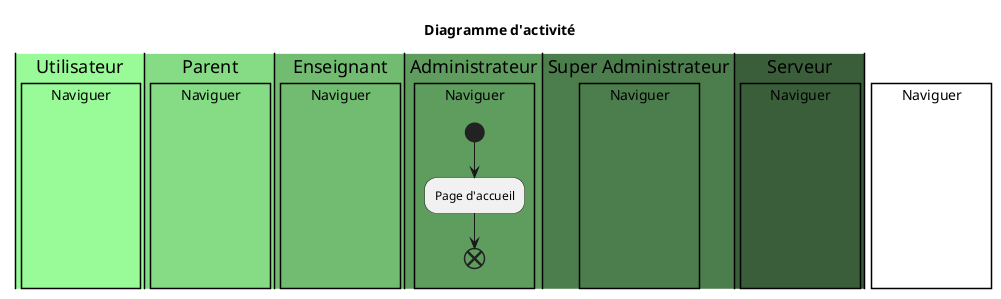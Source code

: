 @startuml Accueil
title "Diagramme d'activité"
|#98FB98|Utilisateur|
|#85DC85|Parent|
|#72BC72|Enseignant|
|#5F9D5F|Administrateur|
|#4C7D4C|Super Administrateur|
|#395E39|Serveur|

rectangle Naviguer {
    |Administrateur|
    start
    :Page d'accueil;
    end
}


@enduml 
